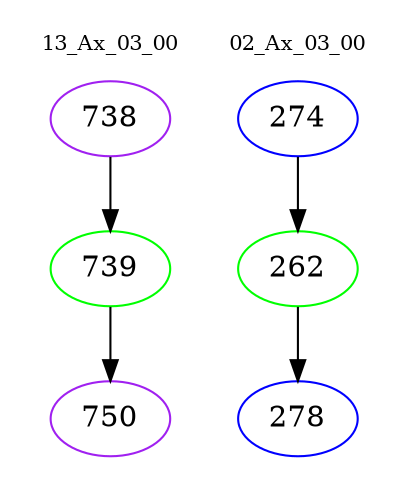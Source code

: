digraph{
subgraph cluster_0 {
color = white
label = "13_Ax_03_00";
fontsize=10;
T0_738 [label="738", color="purple"]
T0_738 -> T0_739 [color="black"]
T0_739 [label="739", color="green"]
T0_739 -> T0_750 [color="black"]
T0_750 [label="750", color="purple"]
}
subgraph cluster_1 {
color = white
label = "02_Ax_03_00";
fontsize=10;
T1_274 [label="274", color="blue"]
T1_274 -> T1_262 [color="black"]
T1_262 [label="262", color="green"]
T1_262 -> T1_278 [color="black"]
T1_278 [label="278", color="blue"]
}
}
